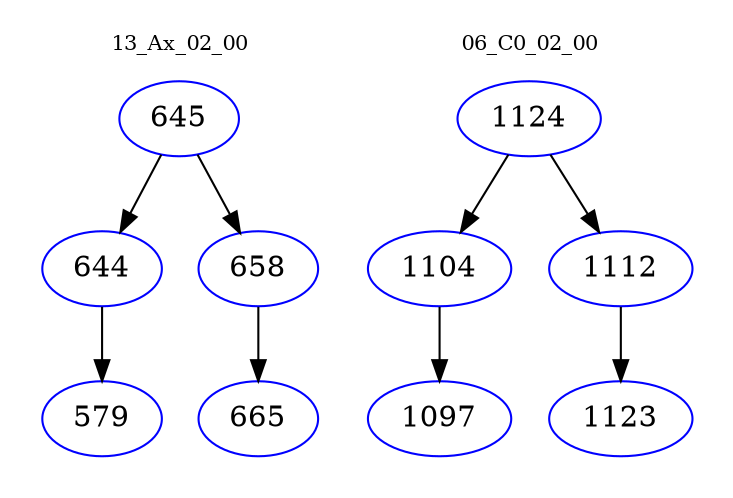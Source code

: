 digraph{
subgraph cluster_0 {
color = white
label = "13_Ax_02_00";
fontsize=10;
T0_645 [label="645", color="blue"]
T0_645 -> T0_644 [color="black"]
T0_644 [label="644", color="blue"]
T0_644 -> T0_579 [color="black"]
T0_579 [label="579", color="blue"]
T0_645 -> T0_658 [color="black"]
T0_658 [label="658", color="blue"]
T0_658 -> T0_665 [color="black"]
T0_665 [label="665", color="blue"]
}
subgraph cluster_1 {
color = white
label = "06_C0_02_00";
fontsize=10;
T1_1124 [label="1124", color="blue"]
T1_1124 -> T1_1104 [color="black"]
T1_1104 [label="1104", color="blue"]
T1_1104 -> T1_1097 [color="black"]
T1_1097 [label="1097", color="blue"]
T1_1124 -> T1_1112 [color="black"]
T1_1112 [label="1112", color="blue"]
T1_1112 -> T1_1123 [color="black"]
T1_1123 [label="1123", color="blue"]
}
}
